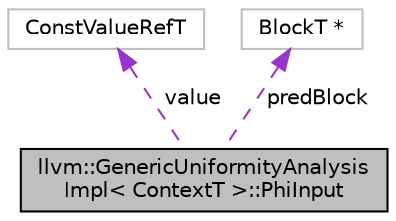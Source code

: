 digraph "llvm::GenericUniformityAnalysisImpl&lt; ContextT &gt;::PhiInput"
{
 // LATEX_PDF_SIZE
  bgcolor="transparent";
  edge [fontname="Helvetica",fontsize="10",labelfontname="Helvetica",labelfontsize="10"];
  node [fontname="Helvetica",fontsize="10",shape=record];
  Node1 [label="llvm::GenericUniformityAnalysis\lImpl\< ContextT \>::PhiInput",height=0.2,width=0.4,color="black", fillcolor="grey75", style="filled", fontcolor="black",tooltip="Value/block pair representing a single phi input."];
  Node2 -> Node1 [dir="back",color="darkorchid3",fontsize="10",style="dashed",label=" value" ,fontname="Helvetica"];
  Node2 [label="ConstValueRefT",height=0.2,width=0.4,color="grey75",tooltip=" "];
  Node3 -> Node1 [dir="back",color="darkorchid3",fontsize="10",style="dashed",label=" predBlock" ,fontname="Helvetica"];
  Node3 [label="BlockT *",height=0.2,width=0.4,color="grey75",tooltip=" "];
}
